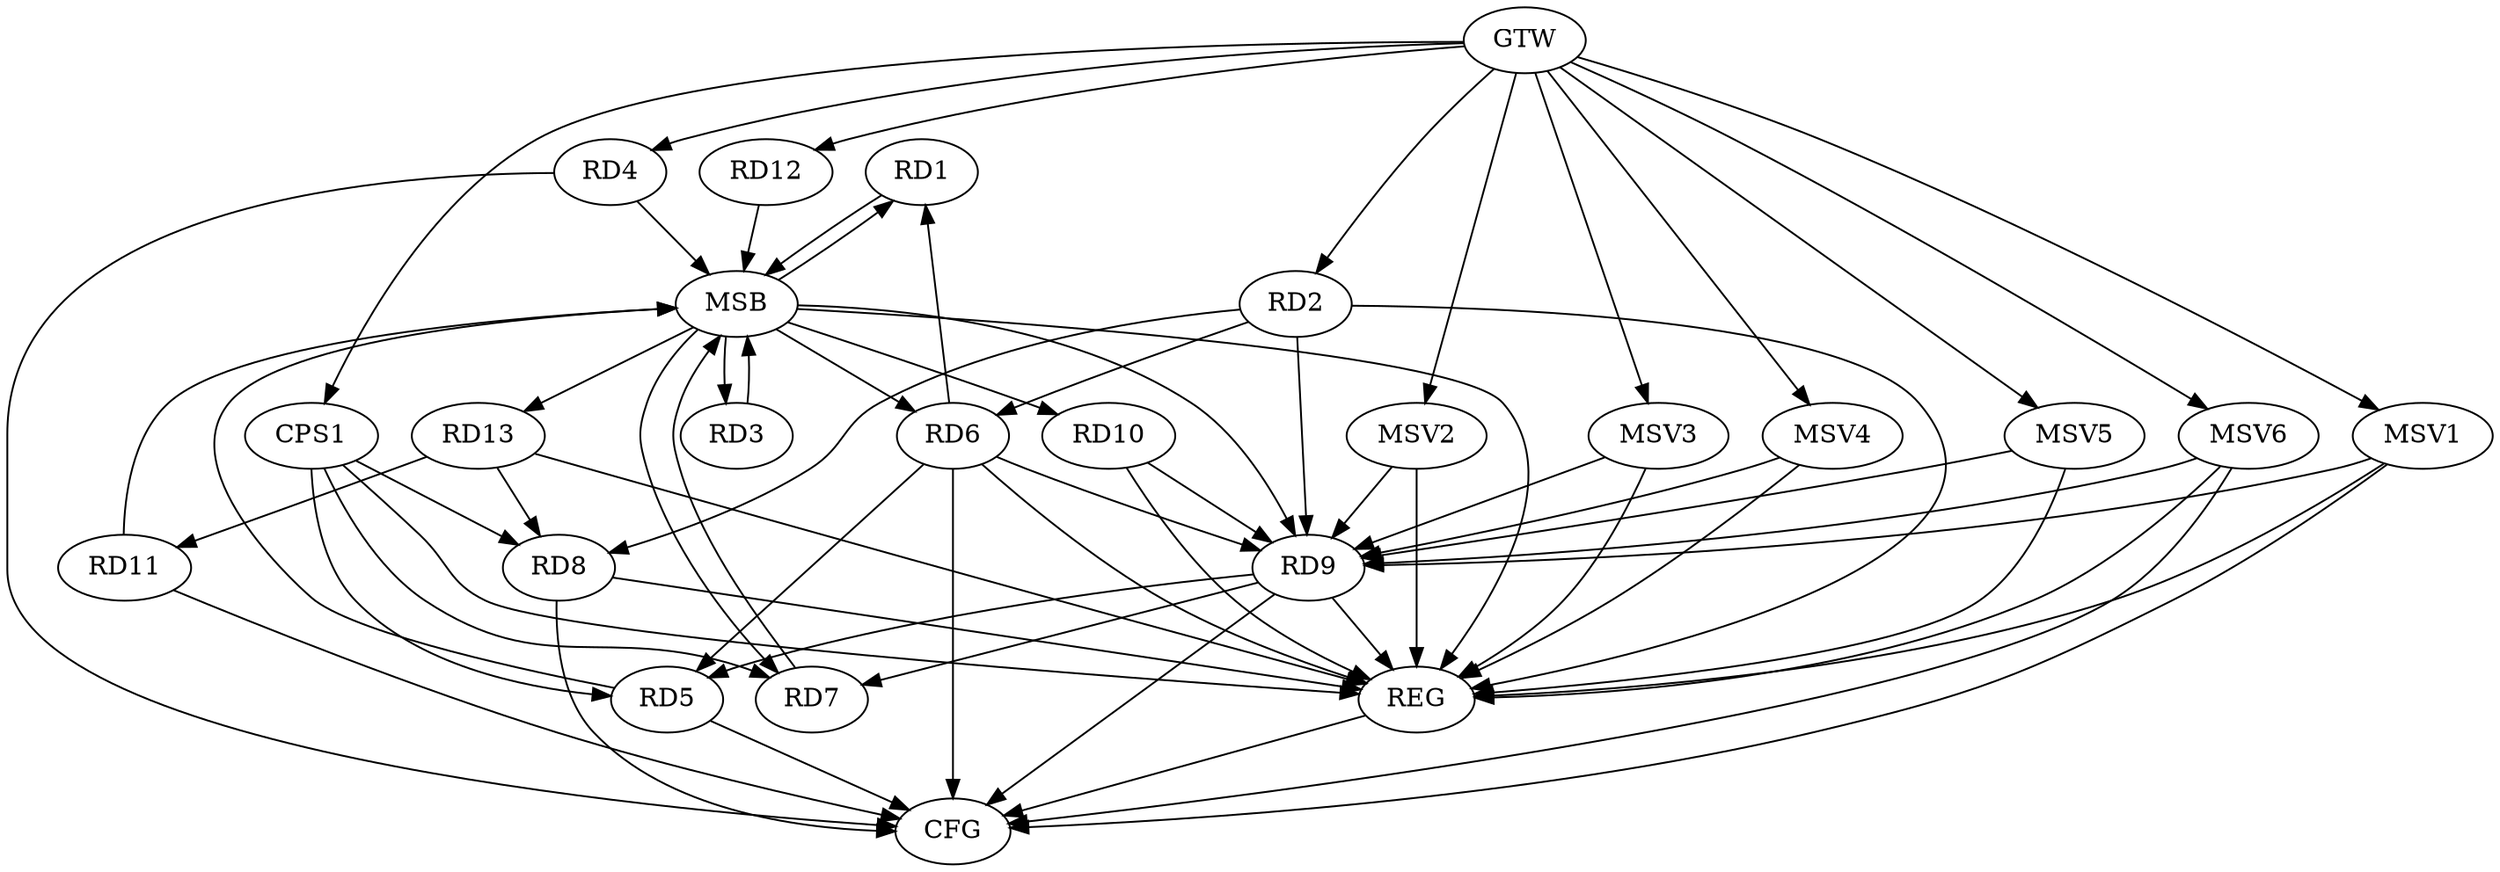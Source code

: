 strict digraph G {
  RD1 [ label="RD1" ];
  RD2 [ label="RD2" ];
  RD3 [ label="RD3" ];
  RD4 [ label="RD4" ];
  RD5 [ label="RD5" ];
  RD6 [ label="RD6" ];
  RD7 [ label="RD7" ];
  RD8 [ label="RD8" ];
  RD9 [ label="RD9" ];
  RD10 [ label="RD10" ];
  RD11 [ label="RD11" ];
  RD12 [ label="RD12" ];
  RD13 [ label="RD13" ];
  CPS1 [ label="CPS1" ];
  GTW [ label="GTW" ];
  REG [ label="REG" ];
  MSB [ label="MSB" ];
  CFG [ label="CFG" ];
  MSV1 [ label="MSV1" ];
  MSV2 [ label="MSV2" ];
  MSV3 [ label="MSV3" ];
  MSV4 [ label="MSV4" ];
  MSV5 [ label="MSV5" ];
  MSV6 [ label="MSV6" ];
  RD6 -> RD1;
  RD2 -> RD6;
  RD2 -> RD8;
  RD2 -> RD9;
  RD6 -> RD5;
  RD9 -> RD5;
  RD6 -> RD9;
  RD9 -> RD7;
  RD13 -> RD8;
  RD10 -> RD9;
  RD13 -> RD11;
  CPS1 -> RD5;
  CPS1 -> RD7;
  CPS1 -> RD8;
  GTW -> RD2;
  GTW -> RD4;
  GTW -> RD12;
  GTW -> CPS1;
  RD2 -> REG;
  RD6 -> REG;
  RD8 -> REG;
  RD9 -> REG;
  RD10 -> REG;
  RD13 -> REG;
  CPS1 -> REG;
  RD1 -> MSB;
  MSB -> RD9;
  MSB -> REG;
  RD3 -> MSB;
  MSB -> RD10;
  MSB -> RD13;
  RD4 -> MSB;
  MSB -> RD1;
  MSB -> RD3;
  MSB -> RD6;
  RD5 -> MSB;
  RD7 -> MSB;
  RD11 -> MSB;
  MSB -> RD7;
  RD12 -> MSB;
  RD9 -> CFG;
  RD5 -> CFG;
  RD6 -> CFG;
  RD4 -> CFG;
  RD8 -> CFG;
  RD11 -> CFG;
  REG -> CFG;
  MSV1 -> RD9;
  GTW -> MSV1;
  MSV1 -> REG;
  MSV1 -> CFG;
  MSV2 -> RD9;
  GTW -> MSV2;
  MSV2 -> REG;
  MSV3 -> RD9;
  GTW -> MSV3;
  MSV3 -> REG;
  MSV4 -> RD9;
  MSV5 -> RD9;
  GTW -> MSV4;
  MSV4 -> REG;
  GTW -> MSV5;
  MSV5 -> REG;
  MSV6 -> RD9;
  GTW -> MSV6;
  MSV6 -> REG;
  MSV6 -> CFG;
}
